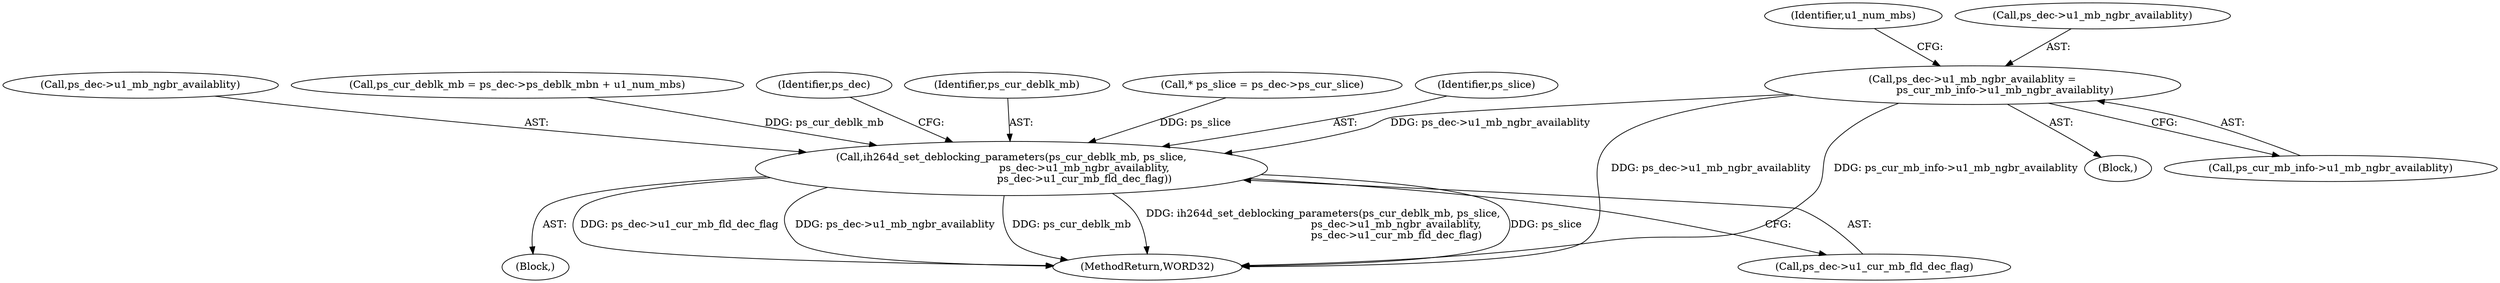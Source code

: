 digraph "0_Android_0b23c81c3dd9ec38f7e6806a3955fed1925541a0_1@pointer" {
"1000616" [label="(Call,ps_dec->u1_mb_ngbr_availablity =\n                    ps_cur_mb_info->u1_mb_ngbr_availablity)"];
"1001145" [label="(Call,ih264d_set_deblocking_parameters(ps_cur_deblk_mb, ps_slice,\n                                             ps_dec->u1_mb_ngbr_availablity,\n                                             ps_dec->u1_cur_mb_fld_dec_flag))"];
"1001148" [label="(Call,ps_dec->u1_mb_ngbr_availablity)"];
"1000624" [label="(Identifier,u1_num_mbs)"];
"1001145" [label="(Call,ih264d_set_deblocking_parameters(ps_cur_deblk_mb, ps_slice,\n                                             ps_dec->u1_mb_ngbr_availablity,\n                                             ps_dec->u1_cur_mb_fld_dec_flag))"];
"1001103" [label="(Call,ps_cur_deblk_mb = ps_dec->ps_deblk_mbn + u1_num_mbs)"];
"1001156" [label="(Identifier,ps_dec)"];
"1001144" [label="(Block,)"];
"1000537" [label="(Block,)"];
"1001146" [label="(Identifier,ps_cur_deblk_mb)"];
"1000166" [label="(Call,* ps_slice = ps_dec->ps_cur_slice)"];
"1000616" [label="(Call,ps_dec->u1_mb_ngbr_availablity =\n                    ps_cur_mb_info->u1_mb_ngbr_availablity)"];
"1001422" [label="(MethodReturn,WORD32)"];
"1001147" [label="(Identifier,ps_slice)"];
"1000617" [label="(Call,ps_dec->u1_mb_ngbr_availablity)"];
"1000620" [label="(Call,ps_cur_mb_info->u1_mb_ngbr_availablity)"];
"1001151" [label="(Call,ps_dec->u1_cur_mb_fld_dec_flag)"];
"1000616" -> "1000537"  [label="AST: "];
"1000616" -> "1000620"  [label="CFG: "];
"1000617" -> "1000616"  [label="AST: "];
"1000620" -> "1000616"  [label="AST: "];
"1000624" -> "1000616"  [label="CFG: "];
"1000616" -> "1001422"  [label="DDG: ps_dec->u1_mb_ngbr_availablity"];
"1000616" -> "1001422"  [label="DDG: ps_cur_mb_info->u1_mb_ngbr_availablity"];
"1000616" -> "1001145"  [label="DDG: ps_dec->u1_mb_ngbr_availablity"];
"1001145" -> "1001144"  [label="AST: "];
"1001145" -> "1001151"  [label="CFG: "];
"1001146" -> "1001145"  [label="AST: "];
"1001147" -> "1001145"  [label="AST: "];
"1001148" -> "1001145"  [label="AST: "];
"1001151" -> "1001145"  [label="AST: "];
"1001156" -> "1001145"  [label="CFG: "];
"1001145" -> "1001422"  [label="DDG: ps_dec->u1_cur_mb_fld_dec_flag"];
"1001145" -> "1001422"  [label="DDG: ps_dec->u1_mb_ngbr_availablity"];
"1001145" -> "1001422"  [label="DDG: ps_cur_deblk_mb"];
"1001145" -> "1001422"  [label="DDG: ih264d_set_deblocking_parameters(ps_cur_deblk_mb, ps_slice,\n                                             ps_dec->u1_mb_ngbr_availablity,\n                                             ps_dec->u1_cur_mb_fld_dec_flag)"];
"1001145" -> "1001422"  [label="DDG: ps_slice"];
"1001103" -> "1001145"  [label="DDG: ps_cur_deblk_mb"];
"1000166" -> "1001145"  [label="DDG: ps_slice"];
}
